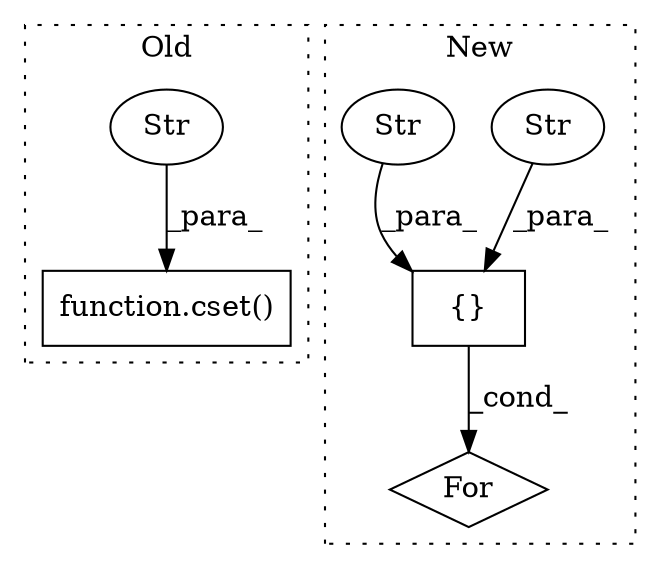 digraph G {
subgraph cluster0 {
1 [label="function.cset()" a="75" s="7092,7133" l="5,1" shape="box"];
3 [label="Str" a="66" s="7106" l="10" shape="ellipse"];
label = "Old";
style="dotted";
}
subgraph cluster1 {
2 [label="{}" a="59" s="2073,2142" l="1,0" shape="box"];
4 [label="Str" a="66" s="2074" l="11" shape="ellipse"];
5 [label="Str" a="66" s="2129" l="13" shape="ellipse"];
6 [label="For" a="107" s="2062,2143" l="4,10" shape="diamond"];
label = "New";
style="dotted";
}
2 -> 6 [label="_cond_"];
3 -> 1 [label="_para_"];
4 -> 2 [label="_para_"];
5 -> 2 [label="_para_"];
}